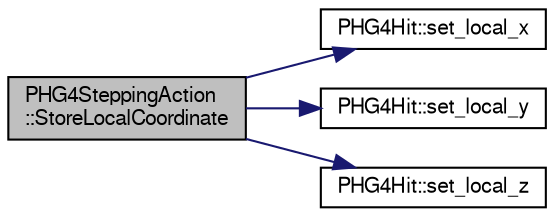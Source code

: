 digraph "PHG4SteppingAction::StoreLocalCoordinate"
{
  bgcolor="transparent";
  edge [fontname="FreeSans",fontsize="10",labelfontname="FreeSans",labelfontsize="10"];
  node [fontname="FreeSans",fontsize="10",shape=record];
  rankdir="LR";
  Node1 [label="PHG4SteppingAction\l::StoreLocalCoordinate",height=0.2,width=0.4,color="black", fillcolor="grey75", style="filled" fontcolor="black"];
  Node1 -> Node2 [color="midnightblue",fontsize="10",style="solid",fontname="FreeSans"];
  Node2 [label="PHG4Hit::set_local_x",height=0.2,width=0.4,color="black",URL="$d3/d9e/classPHG4Hit.html#a0ff5c5d395aa085ff54e73736f7cf74f"];
  Node1 -> Node3 [color="midnightblue",fontsize="10",style="solid",fontname="FreeSans"];
  Node3 [label="PHG4Hit::set_local_y",height=0.2,width=0.4,color="black",URL="$d3/d9e/classPHG4Hit.html#a0b4d681c3a8b92f704206fbdffd7ce2b"];
  Node1 -> Node4 [color="midnightblue",fontsize="10",style="solid",fontname="FreeSans"];
  Node4 [label="PHG4Hit::set_local_z",height=0.2,width=0.4,color="black",URL="$d3/d9e/classPHG4Hit.html#a3b13d63945c27a66571c19cb8d5dfe8f"];
}
